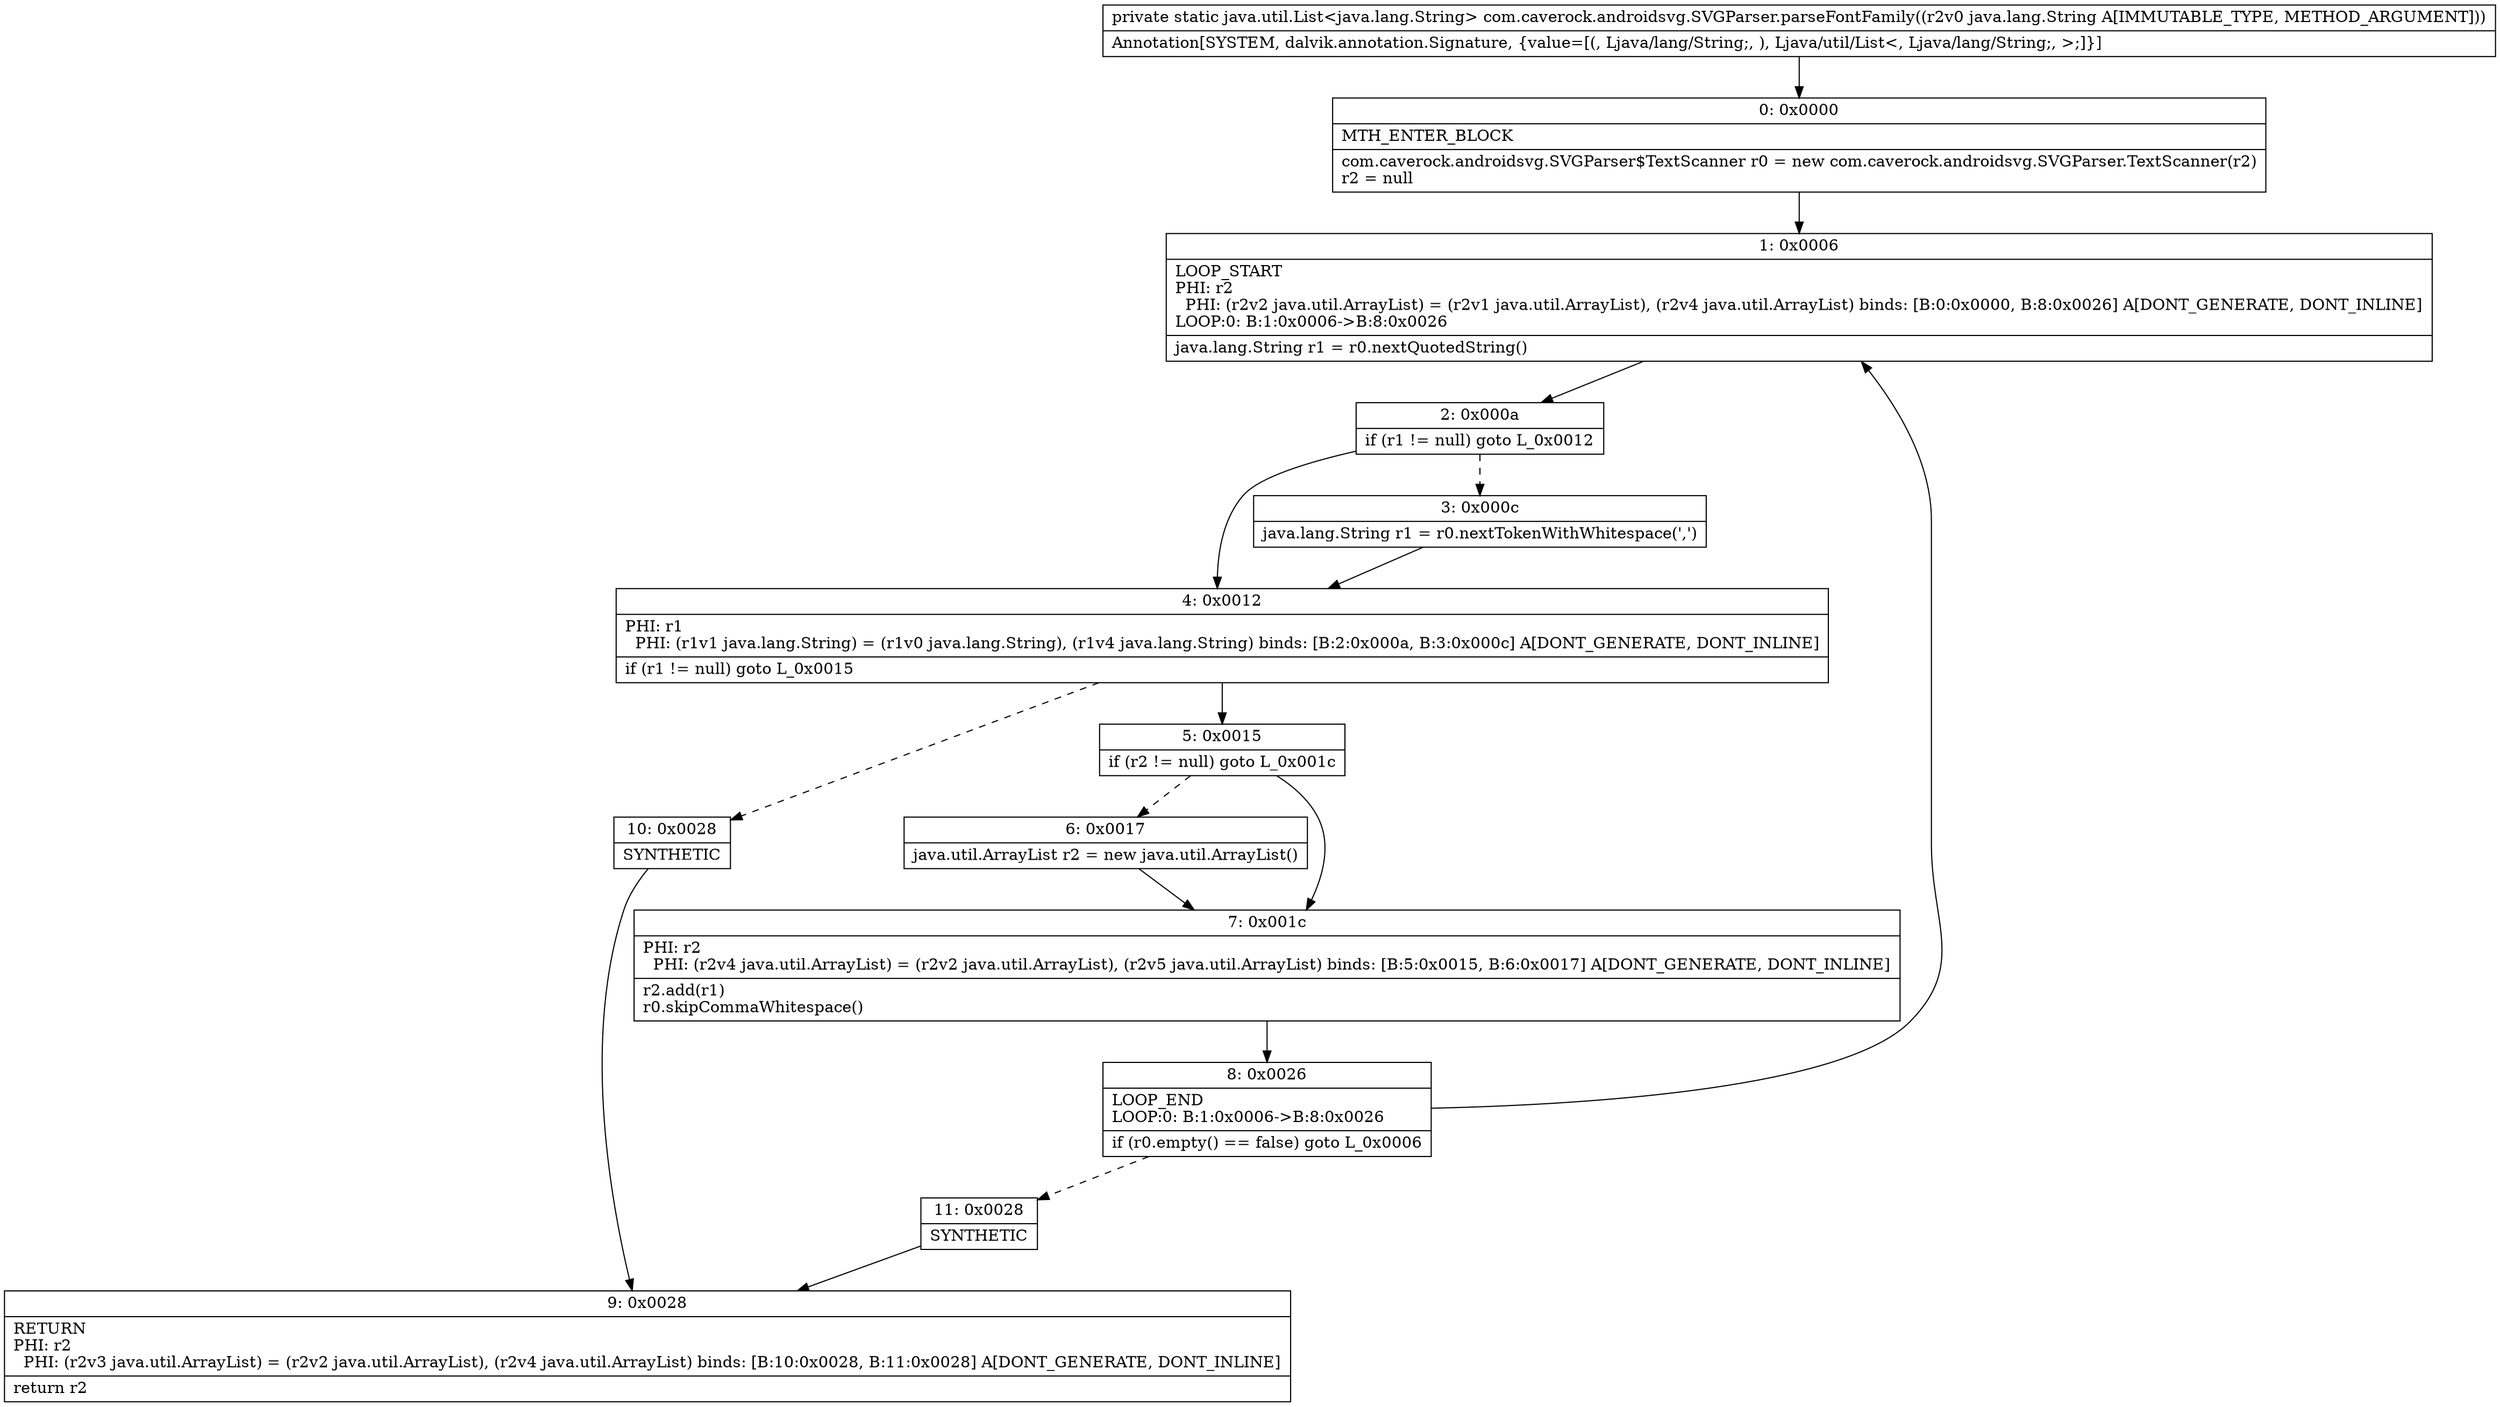 digraph "CFG forcom.caverock.androidsvg.SVGParser.parseFontFamily(Ljava\/lang\/String;)Ljava\/util\/List;" {
Node_0 [shape=record,label="{0\:\ 0x0000|MTH_ENTER_BLOCK\l|com.caverock.androidsvg.SVGParser$TextScanner r0 = new com.caverock.androidsvg.SVGParser.TextScanner(r2)\lr2 = null\l}"];
Node_1 [shape=record,label="{1\:\ 0x0006|LOOP_START\lPHI: r2 \l  PHI: (r2v2 java.util.ArrayList) = (r2v1 java.util.ArrayList), (r2v4 java.util.ArrayList) binds: [B:0:0x0000, B:8:0x0026] A[DONT_GENERATE, DONT_INLINE]\lLOOP:0: B:1:0x0006\-\>B:8:0x0026\l|java.lang.String r1 = r0.nextQuotedString()\l}"];
Node_2 [shape=record,label="{2\:\ 0x000a|if (r1 != null) goto L_0x0012\l}"];
Node_3 [shape=record,label="{3\:\ 0x000c|java.lang.String r1 = r0.nextTokenWithWhitespace(',')\l}"];
Node_4 [shape=record,label="{4\:\ 0x0012|PHI: r1 \l  PHI: (r1v1 java.lang.String) = (r1v0 java.lang.String), (r1v4 java.lang.String) binds: [B:2:0x000a, B:3:0x000c] A[DONT_GENERATE, DONT_INLINE]\l|if (r1 != null) goto L_0x0015\l}"];
Node_5 [shape=record,label="{5\:\ 0x0015|if (r2 != null) goto L_0x001c\l}"];
Node_6 [shape=record,label="{6\:\ 0x0017|java.util.ArrayList r2 = new java.util.ArrayList()\l}"];
Node_7 [shape=record,label="{7\:\ 0x001c|PHI: r2 \l  PHI: (r2v4 java.util.ArrayList) = (r2v2 java.util.ArrayList), (r2v5 java.util.ArrayList) binds: [B:5:0x0015, B:6:0x0017] A[DONT_GENERATE, DONT_INLINE]\l|r2.add(r1)\lr0.skipCommaWhitespace()\l}"];
Node_8 [shape=record,label="{8\:\ 0x0026|LOOP_END\lLOOP:0: B:1:0x0006\-\>B:8:0x0026\l|if (r0.empty() == false) goto L_0x0006\l}"];
Node_9 [shape=record,label="{9\:\ 0x0028|RETURN\lPHI: r2 \l  PHI: (r2v3 java.util.ArrayList) = (r2v2 java.util.ArrayList), (r2v4 java.util.ArrayList) binds: [B:10:0x0028, B:11:0x0028] A[DONT_GENERATE, DONT_INLINE]\l|return r2\l}"];
Node_10 [shape=record,label="{10\:\ 0x0028|SYNTHETIC\l}"];
Node_11 [shape=record,label="{11\:\ 0x0028|SYNTHETIC\l}"];
MethodNode[shape=record,label="{private static java.util.List\<java.lang.String\> com.caverock.androidsvg.SVGParser.parseFontFamily((r2v0 java.lang.String A[IMMUTABLE_TYPE, METHOD_ARGUMENT]))  | Annotation[SYSTEM, dalvik.annotation.Signature, \{value=[(, Ljava\/lang\/String;, ), Ljava\/util\/List\<, Ljava\/lang\/String;, \>;]\}]\l}"];
MethodNode -> Node_0;
Node_0 -> Node_1;
Node_1 -> Node_2;
Node_2 -> Node_3[style=dashed];
Node_2 -> Node_4;
Node_3 -> Node_4;
Node_4 -> Node_5;
Node_4 -> Node_10[style=dashed];
Node_5 -> Node_6[style=dashed];
Node_5 -> Node_7;
Node_6 -> Node_7;
Node_7 -> Node_8;
Node_8 -> Node_1;
Node_8 -> Node_11[style=dashed];
Node_10 -> Node_9;
Node_11 -> Node_9;
}

